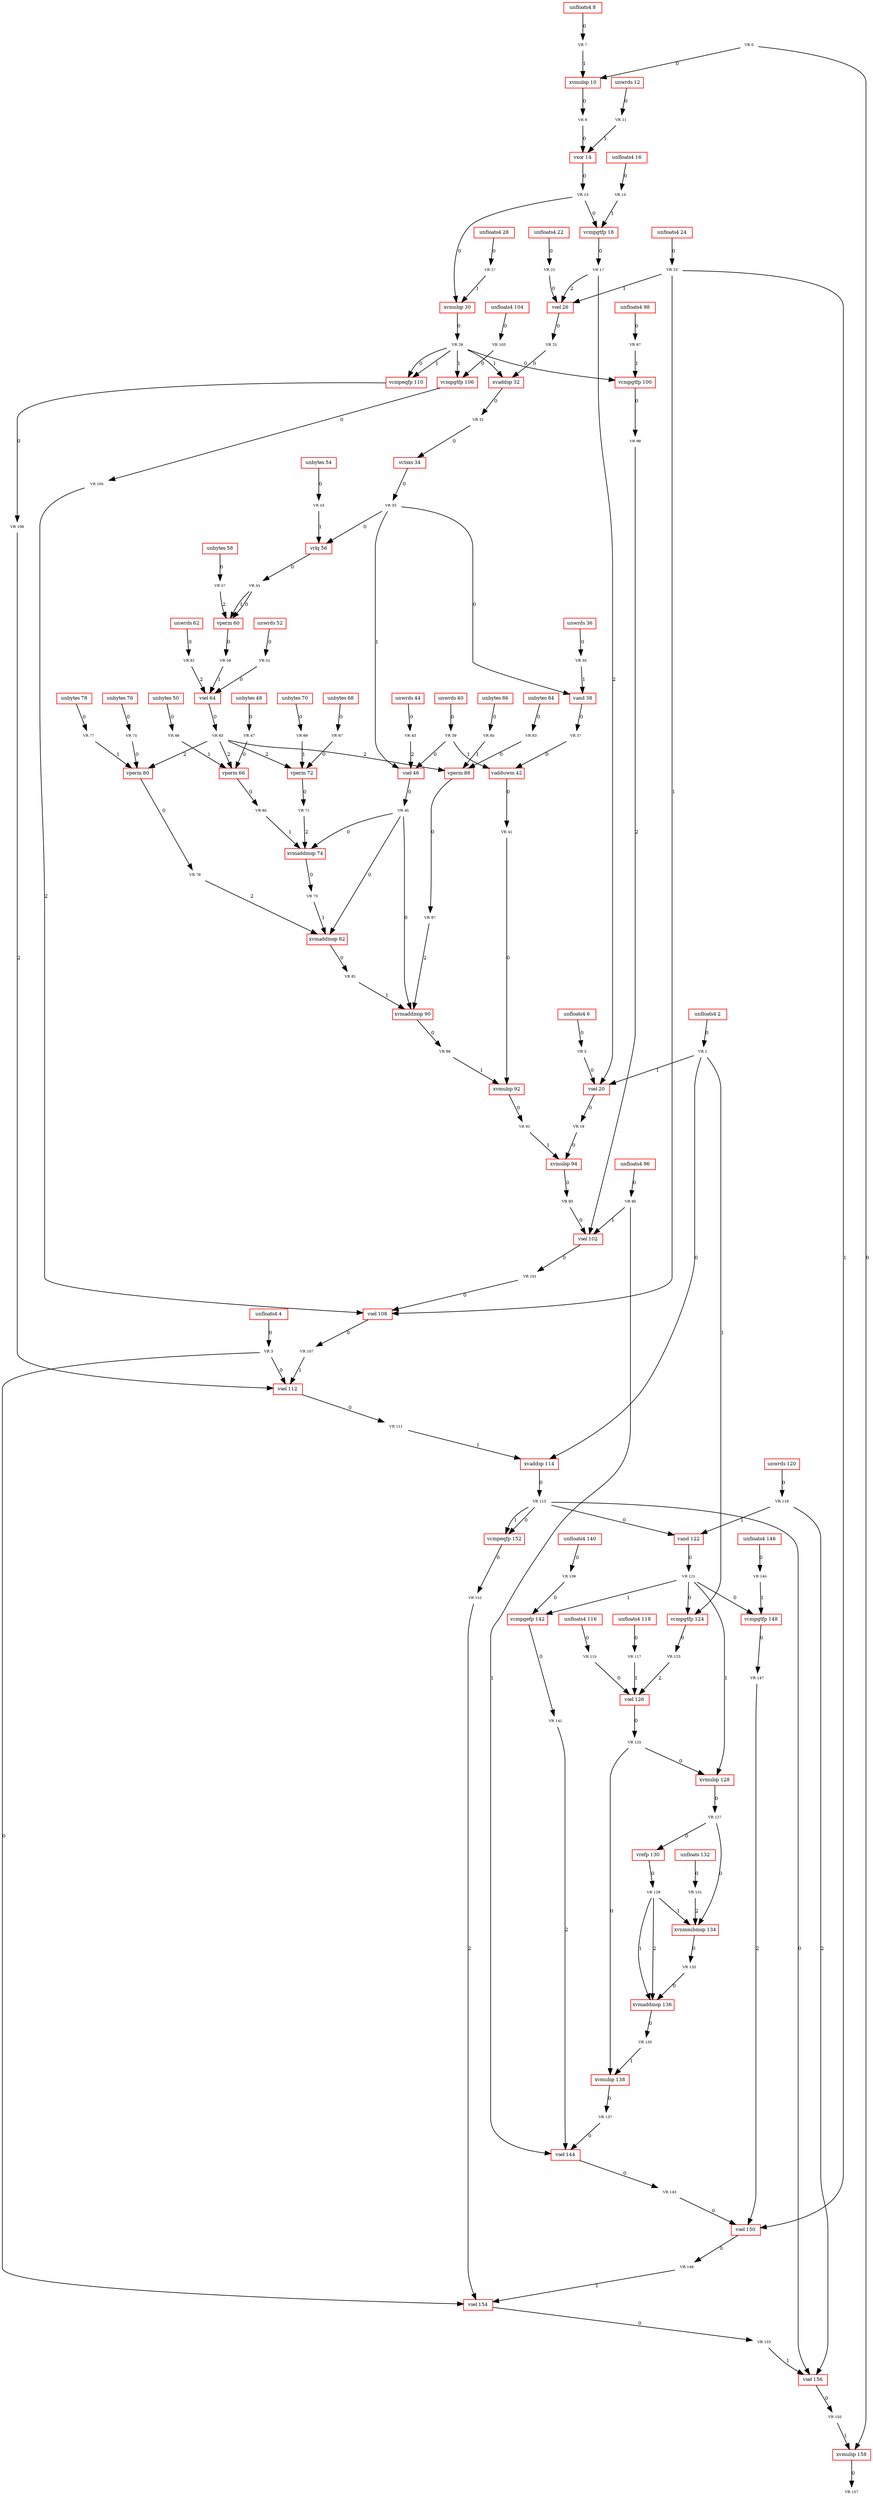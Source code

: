 digraph G {
u0[color="green",fontsize="6",width="0.41666666666666663",height="0.25",fixedsize="true",shape="plaintext",label="VR 0"];
u1[color="green",fontsize="6",width="0.41666666666666663",height="0.25",fixedsize="true",shape="plaintext",label="VR 1"];
u2[color="red",fontsize="8",width="0.8833333333333333",height="0.25",fixedsize="true",shape="box",label="unfloats4 2"];
u3[color="green",fontsize="6",width="0.41666666666666663",height="0.25",fixedsize="true",shape="plaintext",label="VR 3"];
u4[color="red",fontsize="8",width="0.8833333333333333",height="0.25",fixedsize="true",shape="box",label="unfloats4 4"];
u5[color="green",fontsize="6",width="0.41666666666666663",height="0.25",fixedsize="true",shape="plaintext",label="VR 5"];
u6[color="red",fontsize="8",width="0.8833333333333333",height="0.25",fixedsize="true",shape="box",label="unfloats4 6"];
u7[color="green",fontsize="6",width="0.41666666666666663",height="0.25",fixedsize="true",shape="plaintext",label="VR 7"];
u8[color="red",fontsize="8",width="0.8833333333333333",height="0.25",fixedsize="true",shape="box",label="unfloats4 8"];
u9[color="green",fontsize="6",width="0.41666666666666663",height="0.25",fixedsize="true",shape="plaintext",label="VR 9"];
u10[color="red",fontsize="8",width="0.8166666666666667",height="0.25",fixedsize="true",shape="box",label="xvmulsp 10"];
u11[color="green",fontsize="6",width="0.4833333333333333",height="0.25",fixedsize="true",shape="plaintext",label="VR 11"];
u12[color="red",fontsize="8",width="0.75",height="0.25",fixedsize="true",shape="box",label="unwrds 12"];
u13[color="green",fontsize="6",width="0.4833333333333333",height="0.25",fixedsize="true",shape="plaintext",label="VR 13"];
u14[color="red",fontsize="8",width="0.6166666666666667",height="0.25",fixedsize="true",shape="box",label="vxor 14"];
u15[color="green",fontsize="6",width="0.4833333333333333",height="0.25",fixedsize="true",shape="plaintext",label="VR 15"];
u16[color="red",fontsize="8",width="0.9500000000000001",height="0.25",fixedsize="true",shape="box",label="unfloats4 16"];
u17[color="green",fontsize="6",width="0.4833333333333333",height="0.25",fixedsize="true",shape="plaintext",label="VR 17"];
u18[color="red",fontsize="8",width="0.8833333333333333",height="0.25",fixedsize="true",shape="box",label="vcmpgtfp 18"];
u19[color="green",fontsize="6",width="0.4833333333333333",height="0.25",fixedsize="true",shape="plaintext",label="VR 19"];
u20[color="red",fontsize="8",width="0.6166666666666667",height="0.25",fixedsize="true",shape="box",label="vsel 20"];
u21[color="green",fontsize="6",width="0.4833333333333333",height="0.25",fixedsize="true",shape="plaintext",label="VR 21"];
u22[color="red",fontsize="8",width="0.9500000000000001",height="0.25",fixedsize="true",shape="box",label="unfloats4 22"];
u23[color="green",fontsize="6",width="0.4833333333333333",height="0.25",fixedsize="true",shape="plaintext",label="VR 23"];
u24[color="red",fontsize="8",width="0.9500000000000001",height="0.25",fixedsize="true",shape="box",label="unfloats4 24"];
u25[color="green",fontsize="6",width="0.4833333333333333",height="0.25",fixedsize="true",shape="plaintext",label="VR 25"];
u26[color="red",fontsize="8",width="0.6166666666666667",height="0.25",fixedsize="true",shape="box",label="vsel 26"];
u27[color="green",fontsize="6",width="0.4833333333333333",height="0.25",fixedsize="true",shape="plaintext",label="VR 27"];
u28[color="red",fontsize="8",width="0.9500000000000001",height="0.25",fixedsize="true",shape="box",label="unfloats4 28"];
u29[color="green",fontsize="6",width="0.4833333333333333",height="0.25",fixedsize="true",shape="plaintext",label="VR 29"];
u30[color="red",fontsize="8",width="0.8166666666666667",height="0.25",fixedsize="true",shape="box",label="xvmulsp 30"];
u31[color="green",fontsize="6",width="0.4833333333333333",height="0.25",fixedsize="true",shape="plaintext",label="VR 31"];
u32[color="red",fontsize="8",width="0.8166666666666667",height="0.25",fixedsize="true",shape="box",label="xvaddsp 32"];
u33[color="green",fontsize="6",width="0.4833333333333333",height="0.25",fixedsize="true",shape="plaintext",label="VR 33"];
u34[color="red",fontsize="8",width="0.75",height="0.25",fixedsize="true",shape="box",label="vctsxs 34"];
u35[color="green",fontsize="6",width="0.4833333333333333",height="0.25",fixedsize="true",shape="plaintext",label="VR 35"];
u36[color="red",fontsize="8",width="0.75",height="0.25",fixedsize="true",shape="box",label="unwrds 36"];
u37[color="green",fontsize="6",width="0.4833333333333333",height="0.25",fixedsize="true",shape="plaintext",label="VR 37"];
u38[color="red",fontsize="8",width="0.6166666666666667",height="0.25",fixedsize="true",shape="box",label="vand 38"];
u39[color="green",fontsize="6",width="0.4833333333333333",height="0.25",fixedsize="true",shape="plaintext",label="VR 39"];
u40[color="red",fontsize="8",width="0.75",height="0.25",fixedsize="true",shape="box",label="unwrds 40"];
u41[color="green",fontsize="6",width="0.4833333333333333",height="0.25",fixedsize="true",shape="plaintext",label="VR 41"];
u42[color="red",fontsize="8",width="0.8166666666666667",height="0.25",fixedsize="true",shape="box",label="vadduwm 42"];
u43[color="green",fontsize="6",width="0.4833333333333333",height="0.25",fixedsize="true",shape="plaintext",label="VR 43"];
u44[color="red",fontsize="8",width="0.75",height="0.25",fixedsize="true",shape="box",label="unwrds 44"];
u45[color="green",fontsize="6",width="0.4833333333333333",height="0.25",fixedsize="true",shape="plaintext",label="VR 45"];
u46[color="red",fontsize="8",width="0.6166666666666667",height="0.25",fixedsize="true",shape="box",label="vsel 46"];
u47[color="green",fontsize="6",width="0.4833333333333333",height="0.25",fixedsize="true",shape="plaintext",label="VR 47"];
u48[color="red",fontsize="8",width="0.8166666666666667",height="0.25",fixedsize="true",shape="box",label="unbytes 48"];
u49[color="green",fontsize="6",width="0.4833333333333333",height="0.25",fixedsize="true",shape="plaintext",label="VR 49"];
u50[color="red",fontsize="8",width="0.8166666666666667",height="0.25",fixedsize="true",shape="box",label="unbytes 50"];
u51[color="green",fontsize="6",width="0.4833333333333333",height="0.25",fixedsize="true",shape="plaintext",label="VR 51"];
u52[color="red",fontsize="8",width="0.75",height="0.25",fixedsize="true",shape="box",label="unwrds 52"];
u53[color="green",fontsize="6",width="0.4833333333333333",height="0.25",fixedsize="true",shape="plaintext",label="VR 53"];
u54[color="red",fontsize="8",width="0.8166666666666667",height="0.25",fixedsize="true",shape="box",label="unbytes 54"];
u55[color="green",fontsize="6",width="0.4833333333333333",height="0.25",fixedsize="true",shape="plaintext",label="VR 55"];
u56[color="red",fontsize="8",width="0.6166666666666667",height="0.25",fixedsize="true",shape="box",label="vrlq 56"];
u57[color="green",fontsize="6",width="0.4833333333333333",height="0.25",fixedsize="true",shape="plaintext",label="VR 57"];
u58[color="red",fontsize="8",width="0.8166666666666667",height="0.25",fixedsize="true",shape="box",label="unbytes 58"];
u59[color="green",fontsize="6",width="0.4833333333333333",height="0.25",fixedsize="true",shape="plaintext",label="VR 59"];
u60[color="red",fontsize="8",width="0.6833333333333333",height="0.25",fixedsize="true",shape="box",label="vperm 60"];
u61[color="green",fontsize="6",width="0.4833333333333333",height="0.25",fixedsize="true",shape="plaintext",label="VR 61"];
u62[color="red",fontsize="8",width="0.75",height="0.25",fixedsize="true",shape="box",label="unwrds 62"];
u63[color="green",fontsize="6",width="0.4833333333333333",height="0.25",fixedsize="true",shape="plaintext",label="VR 63"];
u64[color="red",fontsize="8",width="0.6166666666666667",height="0.25",fixedsize="true",shape="box",label="vsel 64"];
u65[color="green",fontsize="6",width="0.4833333333333333",height="0.25",fixedsize="true",shape="plaintext",label="VR 65"];
u66[color="red",fontsize="8",width="0.6833333333333333",height="0.25",fixedsize="true",shape="box",label="vperm 66"];
u67[color="green",fontsize="6",width="0.4833333333333333",height="0.25",fixedsize="true",shape="plaintext",label="VR 67"];
u68[color="red",fontsize="8",width="0.8166666666666667",height="0.25",fixedsize="true",shape="box",label="unbytes 68"];
u69[color="green",fontsize="6",width="0.4833333333333333",height="0.25",fixedsize="true",shape="plaintext",label="VR 69"];
u70[color="red",fontsize="8",width="0.8166666666666667",height="0.25",fixedsize="true",shape="box",label="unbytes 70"];
u71[color="green",fontsize="6",width="0.4833333333333333",height="0.25",fixedsize="true",shape="plaintext",label="VR 71"];
u72[color="red",fontsize="8",width="0.6833333333333333",height="0.25",fixedsize="true",shape="box",label="vperm 72"];
u73[color="green",fontsize="6",width="0.4833333333333333",height="0.25",fixedsize="true",shape="plaintext",label="VR 73"];
u74[color="red",fontsize="8",width="0.9500000000000001",height="0.25",fixedsize="true",shape="box",label="xvmaddmsp 74"];
u75[color="green",fontsize="6",width="0.4833333333333333",height="0.25",fixedsize="true",shape="plaintext",label="VR 75"];
u76[color="red",fontsize="8",width="0.8166666666666667",height="0.25",fixedsize="true",shape="box",label="unbytes 76"];
u77[color="green",fontsize="6",width="0.4833333333333333",height="0.25",fixedsize="true",shape="plaintext",label="VR 77"];
u78[color="red",fontsize="8",width="0.8166666666666667",height="0.25",fixedsize="true",shape="box",label="unbytes 78"];
u79[color="green",fontsize="6",width="0.4833333333333333",height="0.25",fixedsize="true",shape="plaintext",label="VR 79"];
u80[color="red",fontsize="8",width="0.6833333333333333",height="0.25",fixedsize="true",shape="box",label="vperm 80"];
u81[color="green",fontsize="6",width="0.4833333333333333",height="0.25",fixedsize="true",shape="plaintext",label="VR 81"];
u82[color="red",fontsize="8",width="0.9500000000000001",height="0.25",fixedsize="true",shape="box",label="xvmaddmsp 82"];
u83[color="green",fontsize="6",width="0.4833333333333333",height="0.25",fixedsize="true",shape="plaintext",label="VR 83"];
u84[color="red",fontsize="8",width="0.8166666666666667",height="0.25",fixedsize="true",shape="box",label="unbytes 84"];
u85[color="green",fontsize="6",width="0.4833333333333333",height="0.25",fixedsize="true",shape="plaintext",label="VR 85"];
u86[color="red",fontsize="8",width="0.8166666666666667",height="0.25",fixedsize="true",shape="box",label="unbytes 86"];
u87[color="green",fontsize="6",width="0.4833333333333333",height="0.25",fixedsize="true",shape="plaintext",label="VR 87"];
u88[color="red",fontsize="8",width="0.6833333333333333",height="0.25",fixedsize="true",shape="box",label="vperm 88"];
u89[color="green",fontsize="6",width="0.4833333333333333",height="0.25",fixedsize="true",shape="plaintext",label="VR 89"];
u90[color="red",fontsize="8",width="0.9500000000000001",height="0.25",fixedsize="true",shape="box",label="xvmaddmsp 90"];
u91[color="green",fontsize="6",width="0.4833333333333333",height="0.25",fixedsize="true",shape="plaintext",label="VR 91"];
u92[color="red",fontsize="8",width="0.8166666666666667",height="0.25",fixedsize="true",shape="box",label="xvmulsp 92"];
u93[color="green",fontsize="6",width="0.4833333333333333",height="0.25",fixedsize="true",shape="plaintext",label="VR 93"];
u94[color="red",fontsize="8",width="0.8166666666666667",height="0.25",fixedsize="true",shape="box",label="xvmulsp 94"];
u95[color="green",fontsize="6",width="0.4833333333333333",height="0.25",fixedsize="true",shape="plaintext",label="VR 95"];
u96[color="red",fontsize="8",width="0.9500000000000001",height="0.25",fixedsize="true",shape="box",label="unfloats4 96"];
u97[color="green",fontsize="6",width="0.4833333333333333",height="0.25",fixedsize="true",shape="plaintext",label="VR 97"];
u98[color="red",fontsize="8",width="0.9500000000000001",height="0.25",fixedsize="true",shape="box",label="unfloats4 98"];
u99[color="green",fontsize="6",width="0.4833333333333333",height="0.25",fixedsize="true",shape="plaintext",label="VR 99"];
u100[color="red",fontsize="8",width="0.9500000000000001",height="0.25",fixedsize="true",shape="box",label="vcmpgtfp 100"];
u101[color="green",fontsize="6",width="0.55",height="0.25",fixedsize="true",shape="plaintext",label="VR 101"];
u102[color="red",fontsize="8",width="0.6833333333333333",height="0.25",fixedsize="true",shape="box",label="vsel 102"];
u103[color="green",fontsize="6",width="0.55",height="0.25",fixedsize="true",shape="plaintext",label="VR 103"];
u104[color="red",fontsize="8",width="1.0166666666666666",height="0.25",fixedsize="true",shape="box",label="unfloats4 104"];
u105[color="green",fontsize="6",width="0.55",height="0.25",fixedsize="true",shape="plaintext",label="VR 105"];
u106[color="red",fontsize="8",width="0.9500000000000001",height="0.25",fixedsize="true",shape="box",label="vcmpgtfp 106"];
u107[color="green",fontsize="6",width="0.55",height="0.25",fixedsize="true",shape="plaintext",label="VR 107"];
u108[color="red",fontsize="8",width="0.6833333333333333",height="0.25",fixedsize="true",shape="box",label="vsel 108"];
u109[color="green",fontsize="6",width="0.55",height="0.25",fixedsize="true",shape="plaintext",label="VR 109"];
u110[color="red",fontsize="8",width="0.9500000000000001",height="0.25",fixedsize="true",shape="box",label="vcmpeqfp 110"];
u111[color="green",fontsize="6",width="0.55",height="0.25",fixedsize="true",shape="plaintext",label="VR 111"];
u112[color="red",fontsize="8",width="0.6833333333333333",height="0.25",fixedsize="true",shape="box",label="vsel 112"];
u113[color="green",fontsize="6",width="0.55",height="0.25",fixedsize="true",shape="plaintext",label="VR 113"];
u114[color="red",fontsize="8",width="0.8833333333333333",height="0.25",fixedsize="true",shape="box",label="xvaddsp 114"];
u115[color="green",fontsize="6",width="0.55",height="0.25",fixedsize="true",shape="plaintext",label="VR 115"];
u116[color="red",fontsize="8",width="1.0166666666666666",height="0.25",fixedsize="true",shape="box",label="unfloats4 116"];
u117[color="green",fontsize="6",width="0.55",height="0.25",fixedsize="true",shape="plaintext",label="VR 117"];
u118[color="red",fontsize="8",width="1.0166666666666666",height="0.25",fixedsize="true",shape="box",label="unfloats4 118"];
u119[color="green",fontsize="6",width="0.55",height="0.25",fixedsize="true",shape="plaintext",label="VR 119"];
u120[color="red",fontsize="8",width="0.8166666666666667",height="0.25",fixedsize="true",shape="box",label="unwrds 120"];
u121[color="green",fontsize="6",width="0.55",height="0.25",fixedsize="true",shape="plaintext",label="VR 121"];
u122[color="red",fontsize="8",width="0.6833333333333333",height="0.25",fixedsize="true",shape="box",label="vand 122"];
u123[color="green",fontsize="6",width="0.55",height="0.25",fixedsize="true",shape="plaintext",label="VR 123"];
u124[color="red",fontsize="8",width="0.9500000000000001",height="0.25",fixedsize="true",shape="box",label="vcmpgtfp 124"];
u125[color="green",fontsize="6",width="0.55",height="0.25",fixedsize="true",shape="plaintext",label="VR 125"];
u126[color="red",fontsize="8",width="0.6833333333333333",height="0.25",fixedsize="true",shape="box",label="vsel 126"];
u127[color="green",fontsize="6",width="0.55",height="0.25",fixedsize="true",shape="plaintext",label="VR 127"];
u128[color="red",fontsize="8",width="0.8833333333333333",height="0.25",fixedsize="true",shape="box",label="xvmulsp 128"];
u129[color="green",fontsize="6",width="0.55",height="0.25",fixedsize="true",shape="plaintext",label="VR 129"];
u130[color="red",fontsize="8",width="0.75",height="0.25",fixedsize="true",shape="box",label="vrefp 130"];
u131[color="green",fontsize="6",width="0.55",height="0.25",fixedsize="true",shape="plaintext",label="VR 131"];
u132[color="red",fontsize="8",width="0.9500000000000001",height="0.25",fixedsize="true",shape="box",label="unfloats 132"];
u133[color="green",fontsize="6",width="0.55",height="0.25",fixedsize="true",shape="plaintext",label="VR 133"];
u134[color="red",fontsize="8",width="1.0833333333333333",height="0.25",fixedsize="true",shape="box",label="xvnmsubmsp 134"];
u135[color="green",fontsize="6",width="0.55",height="0.25",fixedsize="true",shape="plaintext",label="VR 135"];
u136[color="red",fontsize="8",width="1.0166666666666666",height="0.25",fixedsize="true",shape="box",label="xvmaddmsp 136"];
u137[color="green",fontsize="6",width="0.55",height="0.25",fixedsize="true",shape="plaintext",label="VR 137"];
u138[color="red",fontsize="8",width="0.8833333333333333",height="0.25",fixedsize="true",shape="box",label="xvmulsp 138"];
u139[color="green",fontsize="6",width="0.55",height="0.25",fixedsize="true",shape="plaintext",label="VR 139"];
u140[color="red",fontsize="8",width="1.0166666666666666",height="0.25",fixedsize="true",shape="box",label="unfloats4 140"];
u141[color="green",fontsize="6",width="0.55",height="0.25",fixedsize="true",shape="plaintext",label="VR 141"];
u142[color="red",fontsize="8",width="0.9500000000000001",height="0.25",fixedsize="true",shape="box",label="vcmpgefp 142"];
u143[color="green",fontsize="6",width="0.55",height="0.25",fixedsize="true",shape="plaintext",label="VR 143"];
u144[color="red",fontsize="8",width="0.6833333333333333",height="0.25",fixedsize="true",shape="box",label="vsel 144"];
u145[color="green",fontsize="6",width="0.55",height="0.25",fixedsize="true",shape="plaintext",label="VR 145"];
u146[color="red",fontsize="8",width="1.0166666666666666",height="0.25",fixedsize="true",shape="box",label="unfloats4 146"];
u147[color="green",fontsize="6",width="0.55",height="0.25",fixedsize="true",shape="plaintext",label="VR 147"];
u148[color="red",fontsize="8",width="0.9500000000000001",height="0.25",fixedsize="true",shape="box",label="vcmpgtfp 148"];
u149[color="green",fontsize="6",width="0.55",height="0.25",fixedsize="true",shape="plaintext",label="VR 149"];
u150[color="red",fontsize="8",width="0.6833333333333333",height="0.25",fixedsize="true",shape="box",label="vsel 150"];
u151[color="green",fontsize="6",width="0.55",height="0.25",fixedsize="true",shape="plaintext",label="VR 151"];
u152[color="red",fontsize="8",width="0.9500000000000001",height="0.25",fixedsize="true",shape="box",label="vcmpeqfp 152"];
u153[color="green",fontsize="6",width="0.55",height="0.25",fixedsize="true",shape="plaintext",label="VR 153"];
u154[color="red",fontsize="8",width="0.6833333333333333",height="0.25",fixedsize="true",shape="box",label="vsel 154"];
u155[color="green",fontsize="6",width="0.55",height="0.25",fixedsize="true",shape="plaintext",label="VR 155"];
u156[color="red",fontsize="8",width="0.6833333333333333",height="0.25",fixedsize="true",shape="box",label="vsel 156"];
u157[color="green",fontsize="6",width="0.55",height="0.25",fixedsize="true",shape="plaintext",label="VR 157"];
u158[color="red",fontsize="8",width="0.8833333333333333",height="0.25",fixedsize="true",shape="box",label="xvmulsp 158"];
u0 -> u10[fontsize="8",label="0"];
u0 -> u158[fontsize="8",label="0"];
u1 -> u20[fontsize="8",label="1"];
u1 -> u114[fontsize="8",label="0"];
u1 -> u124[fontsize="8",label="1"];
u2 -> u1[fontsize="8",label="0"];
u3 -> u112[fontsize="8",label="0"];
u3 -> u154[fontsize="8",label="0"];
u4 -> u3[fontsize="8",label="0"];
u5 -> u20[fontsize="8",label="0"];
u6 -> u5[fontsize="8",label="0"];
u7 -> u10[fontsize="8",label="1"];
u8 -> u7[fontsize="8",label="0"];
u9 -> u14[fontsize="8",label="0"];
u10 -> u9[fontsize="8",label="0"];
u11 -> u14[fontsize="8",label="1"];
u12 -> u11[fontsize="8",label="0"];
u13 -> u18[fontsize="8",label="0"];
u13 -> u30[fontsize="8",label="0"];
u14 -> u13[fontsize="8",label="0"];
u15 -> u18[fontsize="8",label="1"];
u16 -> u15[fontsize="8",label="0"];
u17 -> u20[fontsize="8",label="2"];
u17 -> u26[fontsize="8",label="2"];
u18 -> u17[fontsize="8",label="0"];
u19 -> u94[fontsize="8",label="0"];
u20 -> u19[fontsize="8",label="0"];
u21 -> u26[fontsize="8",label="0"];
u22 -> u21[fontsize="8",label="0"];
u23 -> u26[fontsize="8",label="1"];
u23 -> u108[fontsize="8",label="1"];
u23 -> u150[fontsize="8",label="1"];
u24 -> u23[fontsize="8",label="0"];
u25 -> u32[fontsize="8",label="0"];
u26 -> u25[fontsize="8",label="0"];
u27 -> u30[fontsize="8",label="1"];
u28 -> u27[fontsize="8",label="0"];
u29 -> u32[fontsize="8",label="1"];
u29 -> u100[fontsize="8",label="0"];
u29 -> u106[fontsize="8",label="1"];
u29 -> u110[fontsize="8",label="0"];
u29 -> u110[fontsize="8",label="1"];
u30 -> u29[fontsize="8",label="0"];
u31 -> u34[fontsize="8",label="0"];
u32 -> u31[fontsize="8",label="0"];
u33 -> u38[fontsize="8",label="0"];
u33 -> u46[fontsize="8",label="1"];
u33 -> u56[fontsize="8",label="0"];
u34 -> u33[fontsize="8",label="0"];
u35 -> u38[fontsize="8",label="1"];
u36 -> u35[fontsize="8",label="0"];
u37 -> u42[fontsize="8",label="0"];
u38 -> u37[fontsize="8",label="0"];
u39 -> u42[fontsize="8",label="1"];
u39 -> u46[fontsize="8",label="0"];
u40 -> u39[fontsize="8",label="0"];
u41 -> u92[fontsize="8",label="0"];
u42 -> u41[fontsize="8",label="0"];
u43 -> u46[fontsize="8",label="2"];
u44 -> u43[fontsize="8",label="0"];
u45 -> u74[fontsize="8",label="0"];
u45 -> u82[fontsize="8",label="0"];
u45 -> u90[fontsize="8",label="0"];
u46 -> u45[fontsize="8",label="0"];
u47 -> u66[fontsize="8",label="0"];
u48 -> u47[fontsize="8",label="0"];
u49 -> u66[fontsize="8",label="1"];
u50 -> u49[fontsize="8",label="0"];
u51 -> u64[fontsize="8",label="0"];
u52 -> u51[fontsize="8",label="0"];
u53 -> u56[fontsize="8",label="1"];
u54 -> u53[fontsize="8",label="0"];
u55 -> u60[fontsize="8",label="0"];
u55 -> u60[fontsize="8",label="1"];
u56 -> u55[fontsize="8",label="0"];
u57 -> u60[fontsize="8",label="2"];
u58 -> u57[fontsize="8",label="0"];
u59 -> u64[fontsize="8",label="1"];
u60 -> u59[fontsize="8",label="0"];
u61 -> u64[fontsize="8",label="2"];
u62 -> u61[fontsize="8",label="0"];
u63 -> u66[fontsize="8",label="2"];
u63 -> u72[fontsize="8",label="2"];
u63 -> u80[fontsize="8",label="2"];
u63 -> u88[fontsize="8",label="2"];
u64 -> u63[fontsize="8",label="0"];
u65 -> u74[fontsize="8",label="1"];
u66 -> u65[fontsize="8",label="0"];
u67 -> u72[fontsize="8",label="0"];
u68 -> u67[fontsize="8",label="0"];
u69 -> u72[fontsize="8",label="1"];
u70 -> u69[fontsize="8",label="0"];
u71 -> u74[fontsize="8",label="2"];
u72 -> u71[fontsize="8",label="0"];
u73 -> u82[fontsize="8",label="1"];
u74 -> u73[fontsize="8",label="0"];
u75 -> u80[fontsize="8",label="0"];
u76 -> u75[fontsize="8",label="0"];
u77 -> u80[fontsize="8",label="1"];
u78 -> u77[fontsize="8",label="0"];
u79 -> u82[fontsize="8",label="2"];
u80 -> u79[fontsize="8",label="0"];
u81 -> u90[fontsize="8",label="1"];
u82 -> u81[fontsize="8",label="0"];
u83 -> u88[fontsize="8",label="0"];
u84 -> u83[fontsize="8",label="0"];
u85 -> u88[fontsize="8",label="1"];
u86 -> u85[fontsize="8",label="0"];
u87 -> u90[fontsize="8",label="2"];
u88 -> u87[fontsize="8",label="0"];
u89 -> u92[fontsize="8",label="1"];
u90 -> u89[fontsize="8",label="0"];
u91 -> u94[fontsize="8",label="1"];
u92 -> u91[fontsize="8",label="0"];
u93 -> u102[fontsize="8",label="0"];
u94 -> u93[fontsize="8",label="0"];
u95 -> u102[fontsize="8",label="1"];
u95 -> u144[fontsize="8",label="1"];
u96 -> u95[fontsize="8",label="0"];
u97 -> u100[fontsize="8",label="1"];
u98 -> u97[fontsize="8",label="0"];
u99 -> u102[fontsize="8",label="2"];
u100 -> u99[fontsize="8",label="0"];
u101 -> u108[fontsize="8",label="0"];
u102 -> u101[fontsize="8",label="0"];
u103 -> u106[fontsize="8",label="0"];
u104 -> u103[fontsize="8",label="0"];
u105 -> u108[fontsize="8",label="2"];
u106 -> u105[fontsize="8",label="0"];
u107 -> u112[fontsize="8",label="1"];
u108 -> u107[fontsize="8",label="0"];
u109 -> u112[fontsize="8",label="2"];
u110 -> u109[fontsize="8",label="0"];
u111 -> u114[fontsize="8",label="1"];
u112 -> u111[fontsize="8",label="0"];
u113 -> u122[fontsize="8",label="0"];
u113 -> u152[fontsize="8",label="0"];
u113 -> u152[fontsize="8",label="1"];
u113 -> u156[fontsize="8",label="0"];
u114 -> u113[fontsize="8",label="0"];
u115 -> u126[fontsize="8",label="0"];
u116 -> u115[fontsize="8",label="0"];
u117 -> u126[fontsize="8",label="1"];
u118 -> u117[fontsize="8",label="0"];
u119 -> u122[fontsize="8",label="1"];
u119 -> u156[fontsize="8",label="2"];
u120 -> u119[fontsize="8",label="0"];
u121 -> u124[fontsize="8",label="0"];
u121 -> u128[fontsize="8",label="1"];
u121 -> u142[fontsize="8",label="1"];
u121 -> u148[fontsize="8",label="0"];
u122 -> u121[fontsize="8",label="0"];
u123 -> u126[fontsize="8",label="2"];
u124 -> u123[fontsize="8",label="0"];
u125 -> u128[fontsize="8",label="0"];
u125 -> u138[fontsize="8",label="0"];
u126 -> u125[fontsize="8",label="0"];
u127 -> u130[fontsize="8",label="0"];
u127 -> u134[fontsize="8",label="0"];
u128 -> u127[fontsize="8",label="0"];
u129 -> u134[fontsize="8",label="1"];
u129 -> u136[fontsize="8",label="1"];
u129 -> u136[fontsize="8",label="2"];
u130 -> u129[fontsize="8",label="0"];
u131 -> u134[fontsize="8",label="2"];
u132 -> u131[fontsize="8",label="0"];
u133 -> u136[fontsize="8",label="0"];
u134 -> u133[fontsize="8",label="0"];
u135 -> u138[fontsize="8",label="1"];
u136 -> u135[fontsize="8",label="0"];
u137 -> u144[fontsize="8",label="0"];
u138 -> u137[fontsize="8",label="0"];
u139 -> u142[fontsize="8",label="0"];
u140 -> u139[fontsize="8",label="0"];
u141 -> u144[fontsize="8",label="2"];
u142 -> u141[fontsize="8",label="0"];
u143 -> u150[fontsize="8",label="0"];
u144 -> u143[fontsize="8",label="0"];
u145 -> u148[fontsize="8",label="1"];
u146 -> u145[fontsize="8",label="0"];
u147 -> u150[fontsize="8",label="2"];
u148 -> u147[fontsize="8",label="0"];
u149 -> u154[fontsize="8",label="1"];
u150 -> u149[fontsize="8",label="0"];
u151 -> u154[fontsize="8",label="2"];
u152 -> u151[fontsize="8",label="0"];
u153 -> u156[fontsize="8",label="1"];
u154 -> u153[fontsize="8",label="0"];
u155 -> u158[fontsize="8",label="1"];
u156 -> u155[fontsize="8",label="0"];
u158 -> u157[fontsize="8",label="0"];

}
